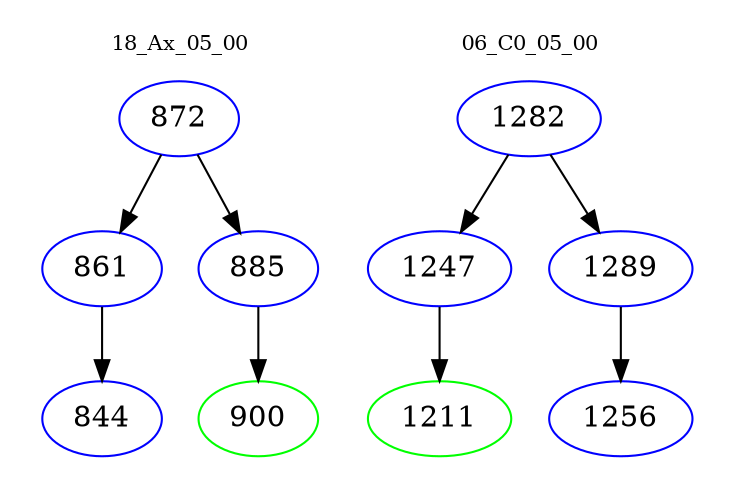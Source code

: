 digraph{
subgraph cluster_0 {
color = white
label = "18_Ax_05_00";
fontsize=10;
T0_872 [label="872", color="blue"]
T0_872 -> T0_861 [color="black"]
T0_861 [label="861", color="blue"]
T0_861 -> T0_844 [color="black"]
T0_844 [label="844", color="blue"]
T0_872 -> T0_885 [color="black"]
T0_885 [label="885", color="blue"]
T0_885 -> T0_900 [color="black"]
T0_900 [label="900", color="green"]
}
subgraph cluster_1 {
color = white
label = "06_C0_05_00";
fontsize=10;
T1_1282 [label="1282", color="blue"]
T1_1282 -> T1_1247 [color="black"]
T1_1247 [label="1247", color="blue"]
T1_1247 -> T1_1211 [color="black"]
T1_1211 [label="1211", color="green"]
T1_1282 -> T1_1289 [color="black"]
T1_1289 [label="1289", color="blue"]
T1_1289 -> T1_1256 [color="black"]
T1_1256 [label="1256", color="blue"]
}
}
